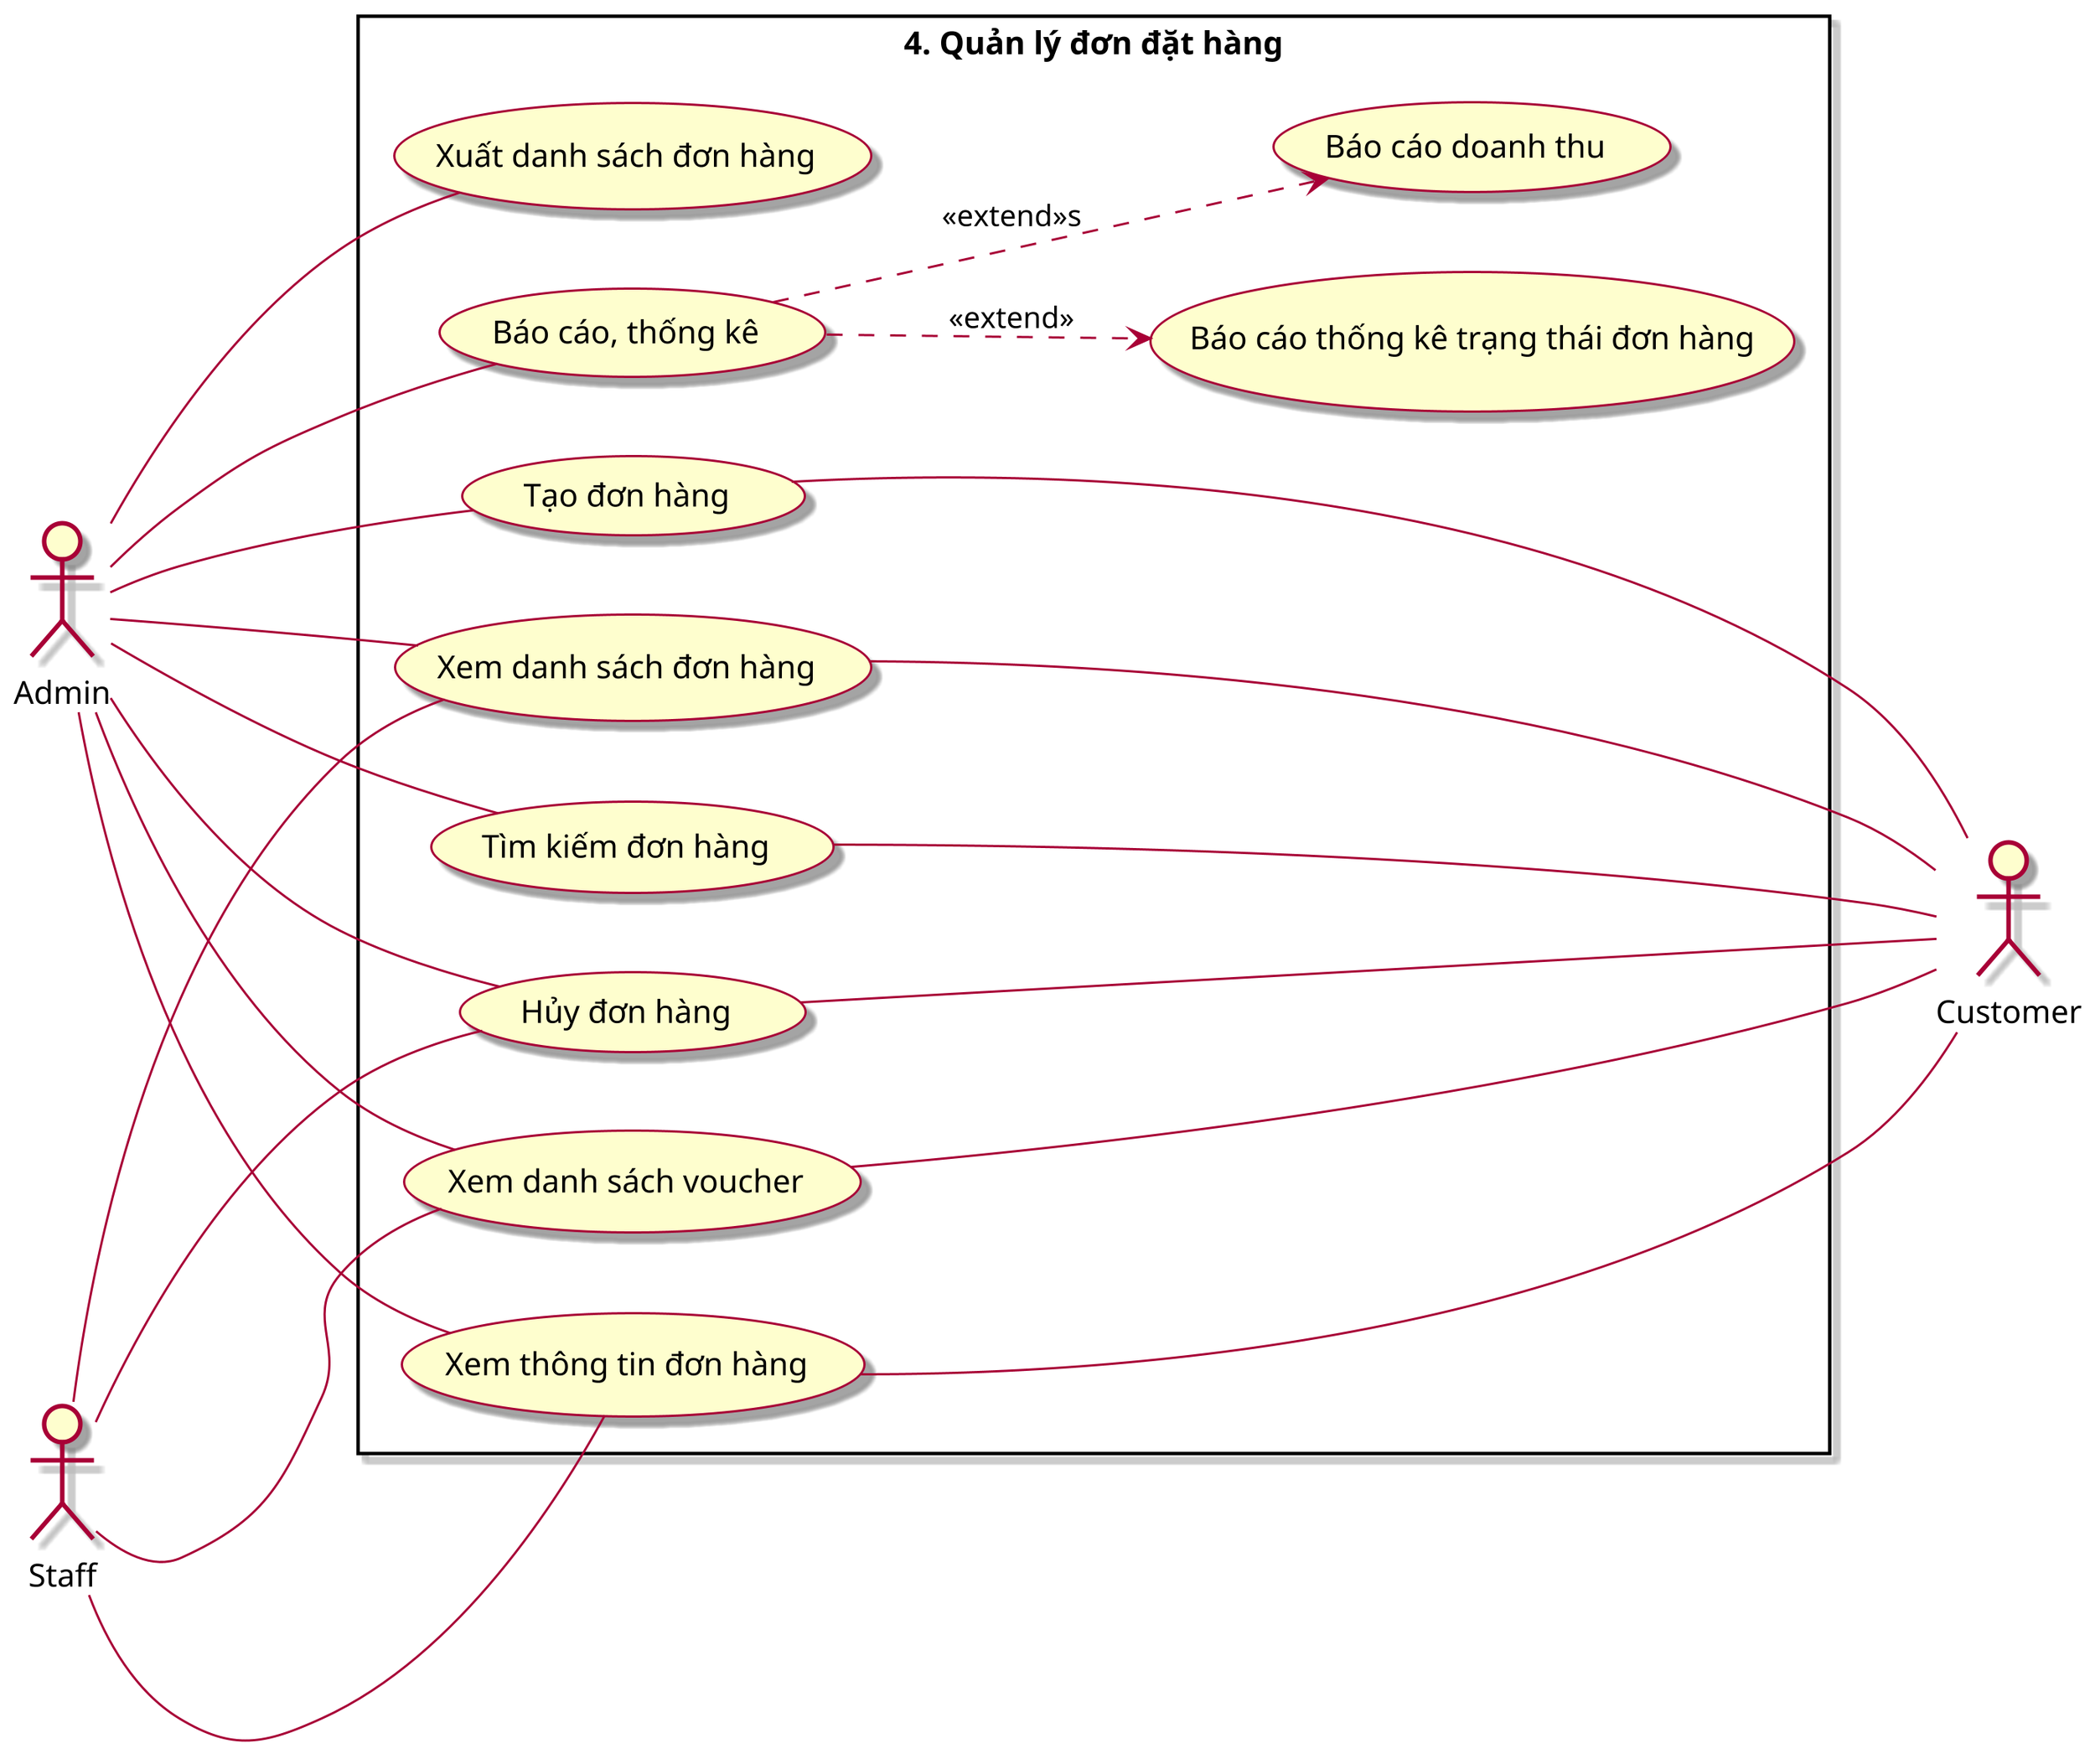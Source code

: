 @startuml ManageOrder

left to right direction
scale 3
skin rose

actor Admin as admin
actor Customer as customer
actor Staff as staff

rectangle "4. Quản lý đơn đặt hàng" {
    usecase (Xem thông tin đơn hàng) as xttdh
    usecase (Xem danh sách đơn hàng) as xdsdh
    usecase (Xem danh sách voucher) as xdsv
    usecase (Xuất danh sách đơn hàng) as xudsdh
    usecase (Tạo đơn hàng) as tdh
    usecase (Hủy đơn hàng) as hdh
    usecase (Tìm kiếm đơn hàng) as tkdh
    usecase (Báo cáo, thống kê) as bctk
    usecase (Báo cáo thống kê trạng thái đơn hàng) as bctkttdh
    usecase (Báo cáo doanh thu) as bcdt
}

admin --- xttdh
admin --- xdsdh
admin --- xdsv
admin --- xudsdh    
admin --- tdh
admin --- hdh
admin --- tkdh
admin --- bctk

xttdh --- customer
xdsdh --- customer
xdsv --- customer
tdh --- customer
hdh --- customer
tkdh --- customer

staff --- xttdh
staff --- xdsdh
staff --- xdsv
staff --- hdh

bctk ..> bctkttdh: <<extend>>
bctk ..> bcdt: <<extend>>s


@enduml